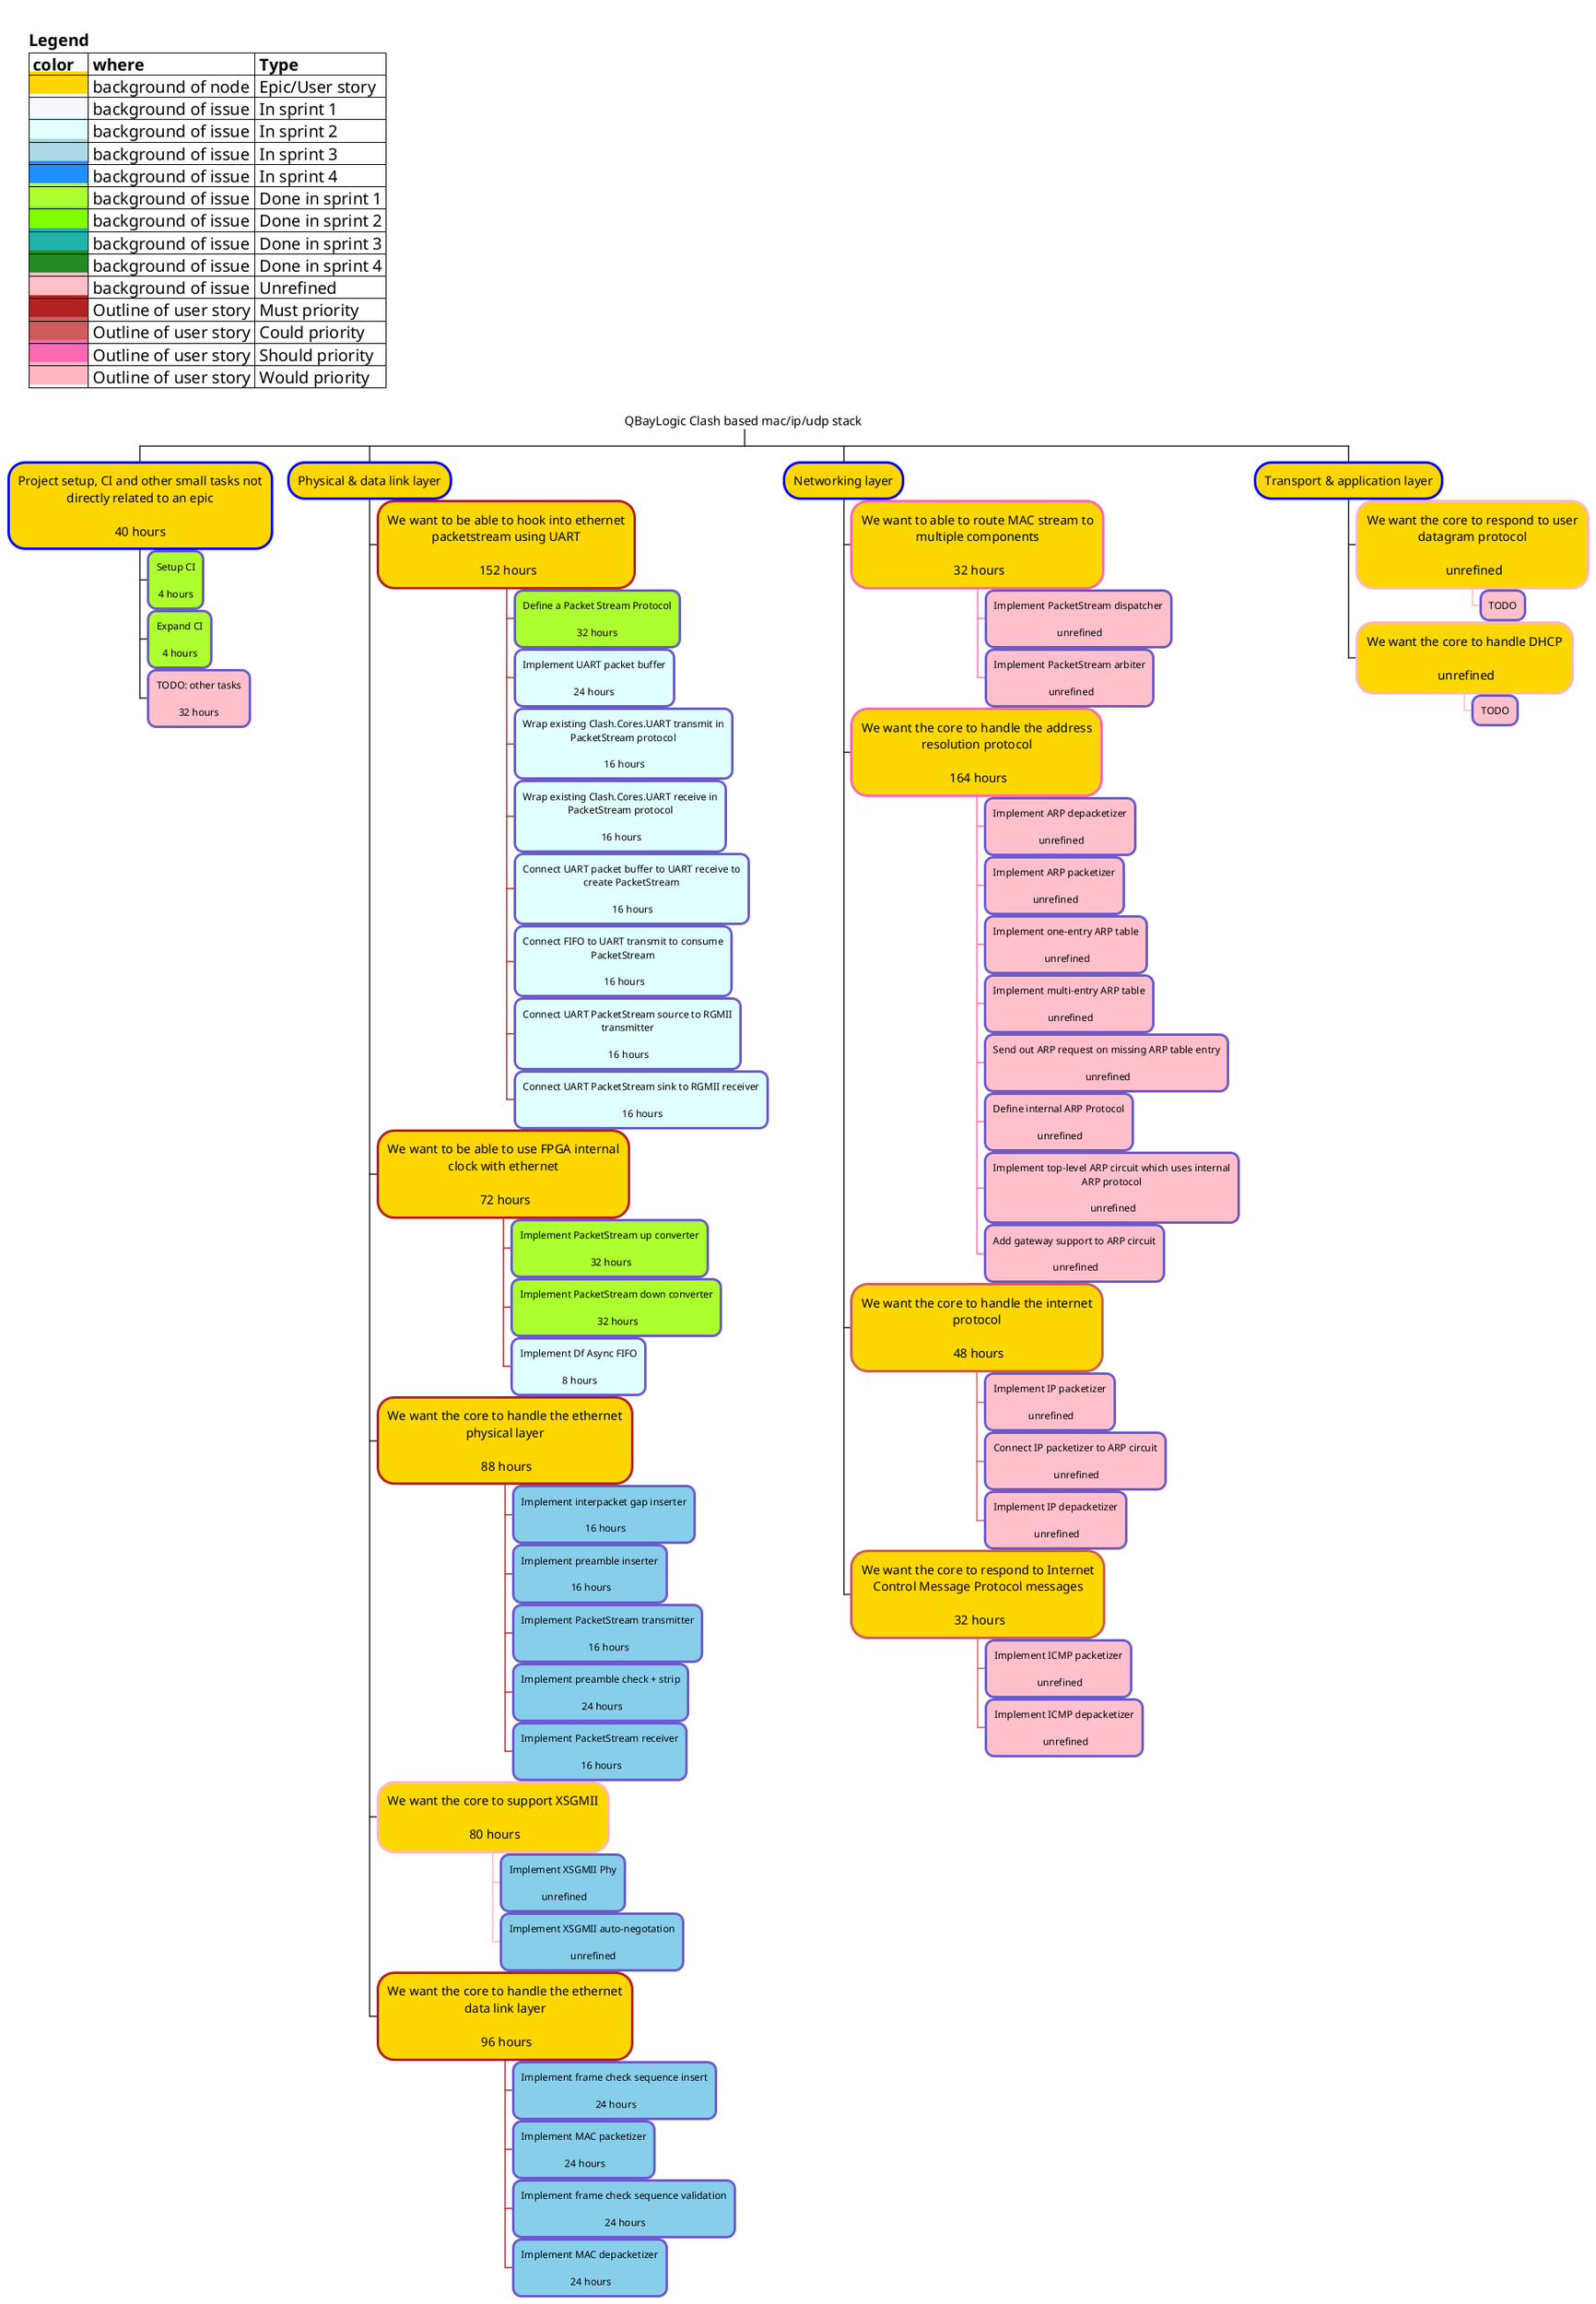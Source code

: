 @startwbs

<style>
rootNode {
    LineStyle 8.0;3.0
    LineColor red
    BackgroundColor white
    LineThickness 1.0
    RoundCorner 0
    Shadowing 0.0
    FontSize 20
    BackgroundColor white
    MaximumWidth 500
}

node {
    Padding 12
    Margin 3
    HorizontalAlignment center
    LineColor blue
    LineThickness 3.0
    BackgroundColor gold
    RoundCorner 40
    MaximumWidth 300
    FontSize 15
}

leafNode {
    LineColor slateblue
    BackgroundColor skyblue
    RoundCorner 20
    Padding 10
    margin 5
    MaximumWidth 300
    FontSize 12
}

.unrefined {
  BackgroundColor pink
}

.in_s1 {
  BackgroundColor GhostWhite
}

.in_s2 {
  BackgroundColor LightCyan
}

.in_s3 {
  BackgroundColor LightBlue
}

.in_s4 {
  BackgroundColor DodgerBlue
}

.done_s1 {
  BackgroundColor GreenYellow
}

.done_s2 {
  BackgroundColor Chartreuse
}

.done_s3 {
  BackgroundColor LightGreen
}

.done_s4 {
  BackgroundColor ForestGreen
}

.must {
  LineColor FireBrick
}

.could {
  LineColor IndianRed
}

.should {
  LineColor HotPink
}

.would {
  LineColor LightPink
}

</style>

' set legend to have a white background
skinparam legendBackgroundColor #FFFFFF
' remove box around legend
skinparam legendBorderColor #FFFFFF
' remove the lines between the legend items
skinparam legendEntrySeparator #FFFFFF
skinparam legendFontSize 20


 legend top left
 <b>Legend</b>
 |= color |= where |= Type |
 |<back:Gold>              </back>| background of node | Epic/User story |
 |<back:GhostWhite>              </back>| background of issue | In sprint 1 |
 |<back:LightCyan>              </back>| background of issue | In sprint 2 |
 |<back:LightBlue>              </back>| background of issue | In sprint 3 |
 |<back:DodgerBlue>              </back>| background of issue | In sprint 4 |
 |<back:GreenYellow>              </back>| background of issue | Done in sprint 1 |
 |<back:Chartreuse>              </back>| background of issue | Done in sprint 2 |
 |<back:LightSeaGreen>              </back>| background of issue | Done in sprint 3 |
 |<back:ForestGreen>              </back>| background of issue | Done in sprint 4 |
 |<back:pink>              </back>| background of issue | Unrefined |
 |<back:FireBrick>              </back>| Outline of user story | Must priority |
 |<back:IndianRed>              </back>| Outline of user story | Could priority |
 |<back:HotPink>              </back>| Outline of user story | Should priority |
 |<back:LightPink>              </back>| Outline of user story | Would priority |
 endlegend


*_ QBayLogic Clash based mac/ip/udp stack
** Project setup, CI and other small tasks not directly related to an epic\n\n40 hours
*** Setup CI\n\n4 hours<<done_s1>>
*** Expand CI\n\n4 hours<<done_s1>>
*** TODO: other tasks\n\n32 hours<<unrefined>>
** Physical & data link layer
*** We want to be able to hook into ethernet packetstream using UART\n\n 152 hours<<must>>
**** Define a Packet Stream Protocol\n\n32 hours<<done_s1>>
**** Implement UART packet buffer\n\n24 hours<<in_s2>>
**** Wrap existing Clash.Cores.UART transmit in PacketStream protocol\n\n 16 hours<<in_s2>>
**** Wrap existing Clash.Cores.UART receive in PacketStream protocol\n\n 16 hours<<in_s2>>
**** Connect UART packet buffer to UART receive to create PacketStream\n\n 16 hours<<in_s2>>
**** Connect FIFO to UART transmit to consume PacketStream\n\n 16 hours<<in_s2>>
**** Connect UART PacketStream source to RGMII transmitter\n\n 16 hours<<in_s2>>
**** Connect UART PacketStream sink to RGMII receiver\n\n 16 hours<<in_s2>>
*** We want to be able to use FPGA internal clock with ethernet\n\n 72 hours<<must>>
**** Implement PacketStream up converter\n\n 32 hours<<done_s1>>
**** Implement PacketStream down converter\n\n 32 hours<<done_s1>>
**** Implement Df Async FIFO\n\n 8 hours<<in_s2>><<in_s2>>
*** We want the core to handle the ethernet physical layer\n\n 88 hours<<must>>
**** Implement interpacket gap inserter\n\n 16 hours
**** Implement preamble inserter\n\n 16 hours
**** Implement PacketStream transmitter\n\n 16 hours
**** Implement preamble check + strip\n\n 24 hours
**** Implement PacketStream receiver\n\n 16 hours
*** We want the core to support XSGMII\n\n 80 hours<<would>>
**** Implement XSGMII Phy\n\n unrefined
**** Implement XSGMII auto-negotation\n\n unrefined
*** We want the core to handle the ethernet data link layer\n\n 96 hours<<must>>
**** Implement frame check sequence insert\n\n 24 hours
**** Implement MAC packetizer\n\n 24 hours
**** Implement frame check sequence validation\n\n 24 hours
**** Implement MAC depacketizer\n\n 24 hours
** Networking layer
*** We want to able to route MAC stream to multiple components\n\n 32 hours<<should>>
**** Implement PacketStream dispatcher\n\n unrefined<<unrefined>>
**** Implement PacketStream arbiter\n\n unrefined<<unrefined>>
*** We want the core to handle the address resolution protocol\n\n 164 hours<<should>>
**** Implement ARP depacketizer\n\n unrefined<<unrefined>>
**** Implement ARP packetizer\n\n unrefined<<unrefined>>
**** Implement one-entry ARP table\n\n unrefined<<unrefined>>
**** Implement multi-entry ARP table\n\n unrefined<<unrefined>>
**** Send out ARP request on missing ARP table entry\n\n unrefined<<unrefined>>
**** Define internal ARP Protocol\n\n unrefined<<unrefined>>
**** Implement top-level ARP circuit which uses internal ARP protocol\n\n unrefined<<unrefined>>
**** Add gateway support to ARP circuit\n\n unrefined<<unrefined>>
*** We want the core to handle the internet protocol\n\n 48 hours<<could>>
**** Implement IP packetizer\n\n unrefined<<unrefined>>
**** Connect IP packetizer to ARP circuit\n\n unrefined<<unrefined>>
**** Implement IP depacketizer\n\n unrefined<<unrefined>>
*** We want the core to respond to Internet Control Message Protocol messages\n\n 32 hours<<could>>
**** Implement ICMP packetizer\n\n unrefined<<unrefined>>
**** Implement ICMP depacketizer\n\n unrefined<<unrefined>>
** Transport & application layer
*** We want the core to respond to user datagram protocol\n\n unrefined<<would>>
**** TODO<<unrefined>>
*** We want the core to handle DHCP\n\n unrefined<<would>>
**** TODO<<unrefined>>
@endwbs

